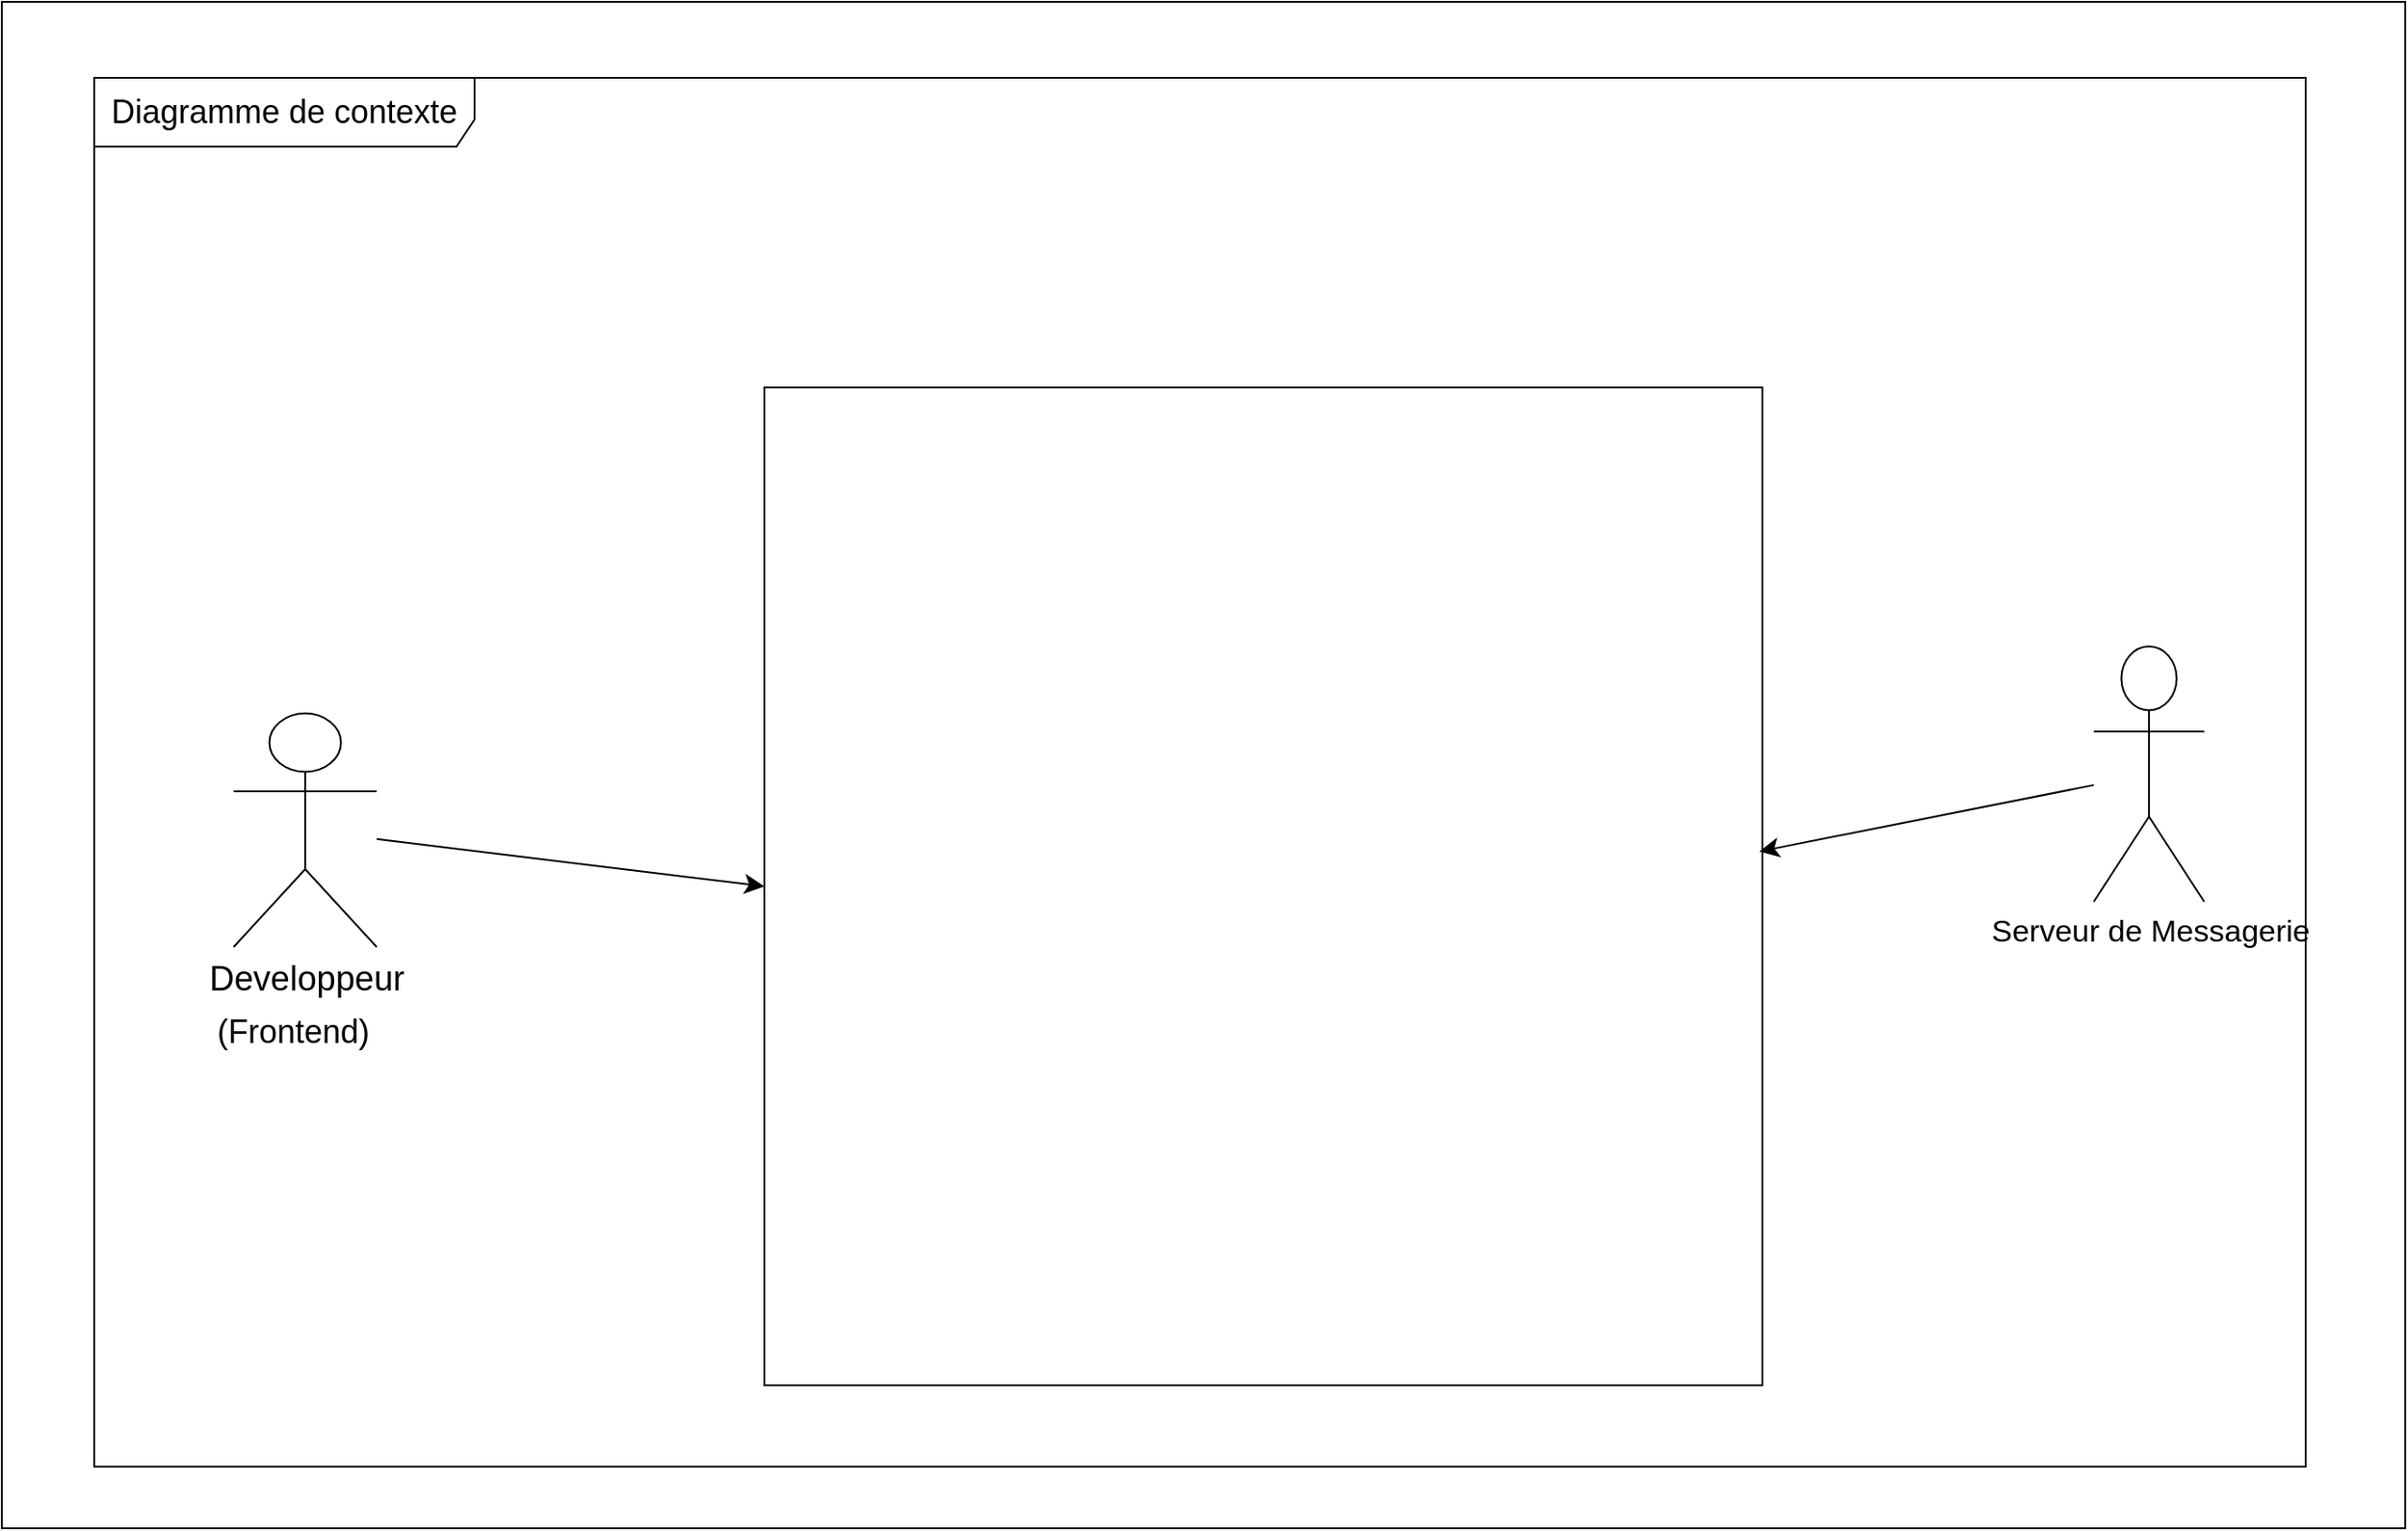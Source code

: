 <mxfile version="24.8.3">
  <diagram name="Page-1" id="vz_-r42pBUv3-nEK2oyf">
    <mxGraphModel dx="3333" dy="1960" grid="0" gridSize="10" guides="1" tooltips="1" connect="1" arrows="1" fold="1" page="0" pageScale="1" pageWidth="3300" pageHeight="4681" math="0" shadow="0">
      <root>
        <mxCell id="0" />
        <mxCell id="1" parent="0" />
        <mxCell id="7Wg_Ma-EGqi592KVDbhQ-8" value="" style="rounded=0;whiteSpace=wrap;html=1;" vertex="1" parent="1">
          <mxGeometry x="-160" y="-3" width="1327" height="843" as="geometry" />
        </mxCell>
        <mxCell id="7Wg_Ma-EGqi592KVDbhQ-9" value="&lt;font style=&quot;font-size: 18px;&quot;&gt;Diagramme de contexte&lt;/font&gt;" style="shape=umlFrame;whiteSpace=wrap;html=1;pointerEvents=0;recursiveResize=0;container=1;collapsible=0;width=210;height=38;" vertex="1" parent="1">
          <mxGeometry x="-109" y="39" width="1221" height="767" as="geometry" />
        </mxCell>
        <mxCell id="7Wg_Ma-EGqi592KVDbhQ-10" value="&lt;font style=&quot;font-size: 19px;&quot;&gt;Developpeur&lt;/font&gt;" style="shape=umlActor;verticalLabelPosition=bottom;verticalAlign=top;html=1;outlineConnect=0;" vertex="1" parent="7Wg_Ma-EGqi592KVDbhQ-9">
          <mxGeometry x="77" y="351" width="79" height="129" as="geometry" />
        </mxCell>
        <mxCell id="7Wg_Ma-EGqi592KVDbhQ-11" value="&lt;font style=&quot;font-size: 18px;&quot;&gt;(&lt;font style=&quot;font-size: 18px;&quot;&gt;Frontend&lt;/font&gt;)&lt;/font&gt;" style="text;html=1;align=center;verticalAlign=middle;whiteSpace=wrap;rounded=0;" vertex="1" parent="7Wg_Ma-EGqi592KVDbhQ-9">
          <mxGeometry x="80" y="512" width="60" height="30" as="geometry" />
        </mxCell>
        <mxCell id="7Wg_Ma-EGqi592KVDbhQ-12" value="&lt;font style=&quot;font-size: 17px;&quot;&gt;Serveur de Messagerie&lt;/font&gt;" style="shape=umlActor;verticalLabelPosition=bottom;verticalAlign=top;html=1;" vertex="1" parent="7Wg_Ma-EGqi592KVDbhQ-9">
          <mxGeometry x="1104" y="314" width="61" height="141" as="geometry" />
        </mxCell>
        <mxCell id="7Wg_Ma-EGqi592KVDbhQ-13" value="" style="whiteSpace=wrap;html=1;aspect=fixed;" vertex="1" parent="7Wg_Ma-EGqi592KVDbhQ-9">
          <mxGeometry x="370" y="171" width="551" height="551" as="geometry" />
        </mxCell>
        <mxCell id="7Wg_Ma-EGqi592KVDbhQ-14" style="edgeStyle=none;curved=1;rounded=0;orthogonalLoop=1;jettySize=auto;html=1;entryX=0;entryY=0.5;entryDx=0;entryDy=0;fontSize=12;startSize=8;endSize=8;" edge="1" parent="7Wg_Ma-EGqi592KVDbhQ-9" source="7Wg_Ma-EGqi592KVDbhQ-10" target="7Wg_Ma-EGqi592KVDbhQ-13">
          <mxGeometry relative="1" as="geometry" />
        </mxCell>
        <mxCell id="7Wg_Ma-EGqi592KVDbhQ-15" style="edgeStyle=none;curved=1;rounded=0;orthogonalLoop=1;jettySize=auto;html=1;entryX=0.997;entryY=0.465;entryDx=0;entryDy=0;entryPerimeter=0;fontSize=12;startSize=8;endSize=8;" edge="1" parent="7Wg_Ma-EGqi592KVDbhQ-9" source="7Wg_Ma-EGqi592KVDbhQ-12" target="7Wg_Ma-EGqi592KVDbhQ-13">
          <mxGeometry relative="1" as="geometry" />
        </mxCell>
      </root>
    </mxGraphModel>
  </diagram>
</mxfile>

